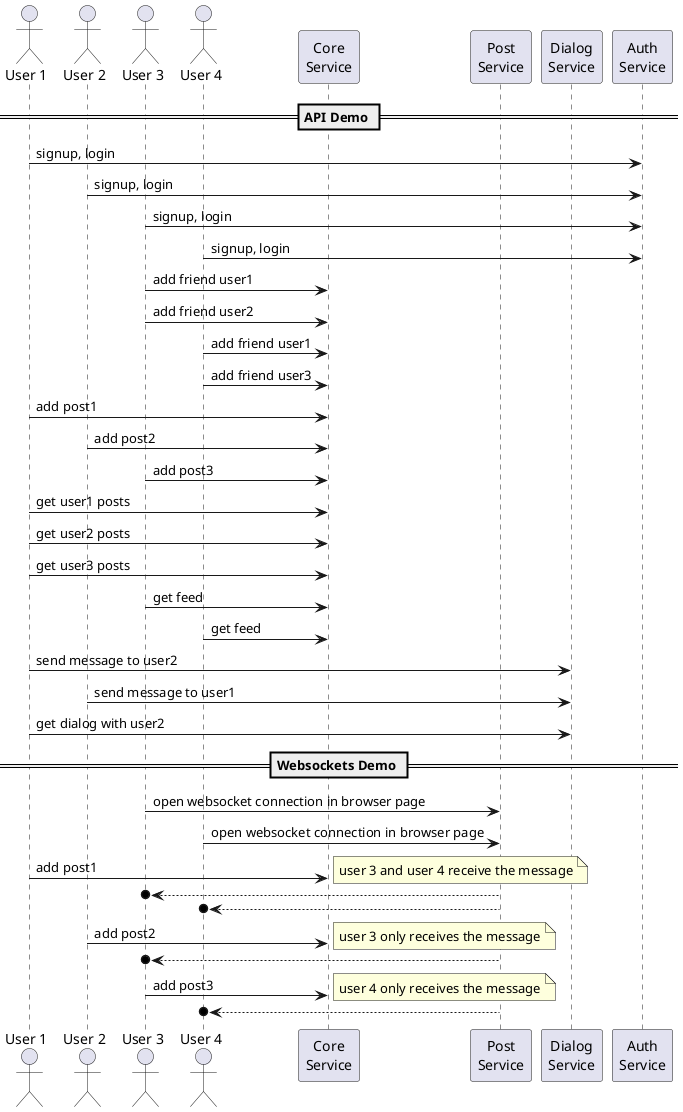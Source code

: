 @startuml
actor "User 1" as user1
actor "User 2" as user2
actor "User 3" as user3
actor "User 4" as user4

participant "Core\nService" as core
participant "Post\nService" as post
participant "Dialog\nService" as dialog
participant "Auth\nService" as auth

== API Demo ==
user1 -> auth: signup, login
user2 -> auth: signup, login
user3 -> auth: signup, login
user4 -> auth: signup, login
user3 -> core: add friend user1
user3 -> core: add friend user2
user4 -> core: add friend user1
user4 -> core: add friend user3
user1 -> core: add post1
user2 -> core: add post2
user3 -> core: add post3
user1 -> core: get user1 posts
user1 -> core: get user2 posts
user1 -> core: get user3 posts
user3 -> core: get feed
user4 -> core: get feed
user1 -> dialog: send message to user2
user2 -> dialog: send message to user1
user1 -> dialog: get dialog with user2
== Websockets Demo ==
user3 -> post: open websocket connection in browser page
user4 -> post: open websocket connection in browser page
user1 -> core: add post1
note right
  user 3 and user 4 receive the message
end note
post -->o user3:
post -->o user4:
user2 -> core: add post2
note right
  user 3 only receives the message
end note
post -->o user3:
user3 -> core: add post3
note right
  user 4 only receives the message
end note
post -->o user4:
@enduml